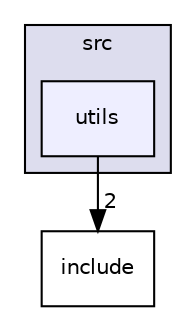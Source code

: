 digraph "utils/src/utils" {
  compound=true
  node [ fontsize="10", fontname="Helvetica"];
  edge [ labelfontsize="10", labelfontname="Helvetica"];
  subgraph clusterdir_3067f7d8f9aa80e9f740e3277c5af1f3 {
    graph [ bgcolor="#ddddee", pencolor="black", label="src" fontname="Helvetica", fontsize="10", URL="dir_3067f7d8f9aa80e9f740e3277c5af1f3.html"]
  dir_0b048ee32c02d1c34f9ef5d8f443b604 [shape=box, label="utils", style="filled", fillcolor="#eeeeff", pencolor="black", URL="dir_0b048ee32c02d1c34f9ef5d8f443b604.html"];
  }
  dir_b4cad7074c2c537630e3aa48c3ef8dec [shape=box label="include" URL="dir_b4cad7074c2c537630e3aa48c3ef8dec.html"];
  dir_0b048ee32c02d1c34f9ef5d8f443b604->dir_b4cad7074c2c537630e3aa48c3ef8dec [headlabel="2", labeldistance=1.5 headhref="dir_000012_000010.html"];
}
